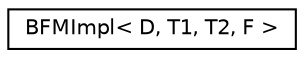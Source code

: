 digraph "Graphical Class Hierarchy"
{
  edge [fontname="Helvetica",fontsize="10",labelfontname="Helvetica",labelfontsize="10"];
  node [fontname="Helvetica",fontsize="10",shape=record];
  rankdir="LR";
  Node0 [label="BFMImpl\< D, T1, T2, F \>",height=0.2,width=0.4,color="black", fillcolor="white", style="filled",URL="$structBFMImpl.html"];
}
